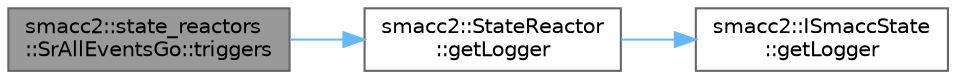 digraph "smacc2::state_reactors::SrAllEventsGo::triggers"
{
 // LATEX_PDF_SIZE
  bgcolor="transparent";
  edge [fontname=Helvetica,fontsize=10,labelfontname=Helvetica,labelfontsize=10];
  node [fontname=Helvetica,fontsize=10,shape=box,height=0.2,width=0.4];
  rankdir="LR";
  Node1 [label="smacc2::state_reactors\l::SrAllEventsGo::triggers",height=0.2,width=0.4,color="gray40", fillcolor="grey60", style="filled", fontcolor="black",tooltip=" "];
  Node1 -> Node2 [color="steelblue1",style="solid"];
  Node2 [label="smacc2::StateReactor\l::getLogger",height=0.2,width=0.4,color="grey40", fillcolor="white", style="filled",URL="$classsmacc2_1_1StateReactor.html#ad2fdb06c90f48b20dff9719804663220",tooltip=" "];
  Node2 -> Node3 [color="steelblue1",style="solid"];
  Node3 [label="smacc2::ISmaccState\l::getLogger",height=0.2,width=0.4,color="grey40", fillcolor="white", style="filled",URL="$classsmacc2_1_1ISmaccState.html#a197a2c11b2510484138af98b55761fc3",tooltip=" "];
}
